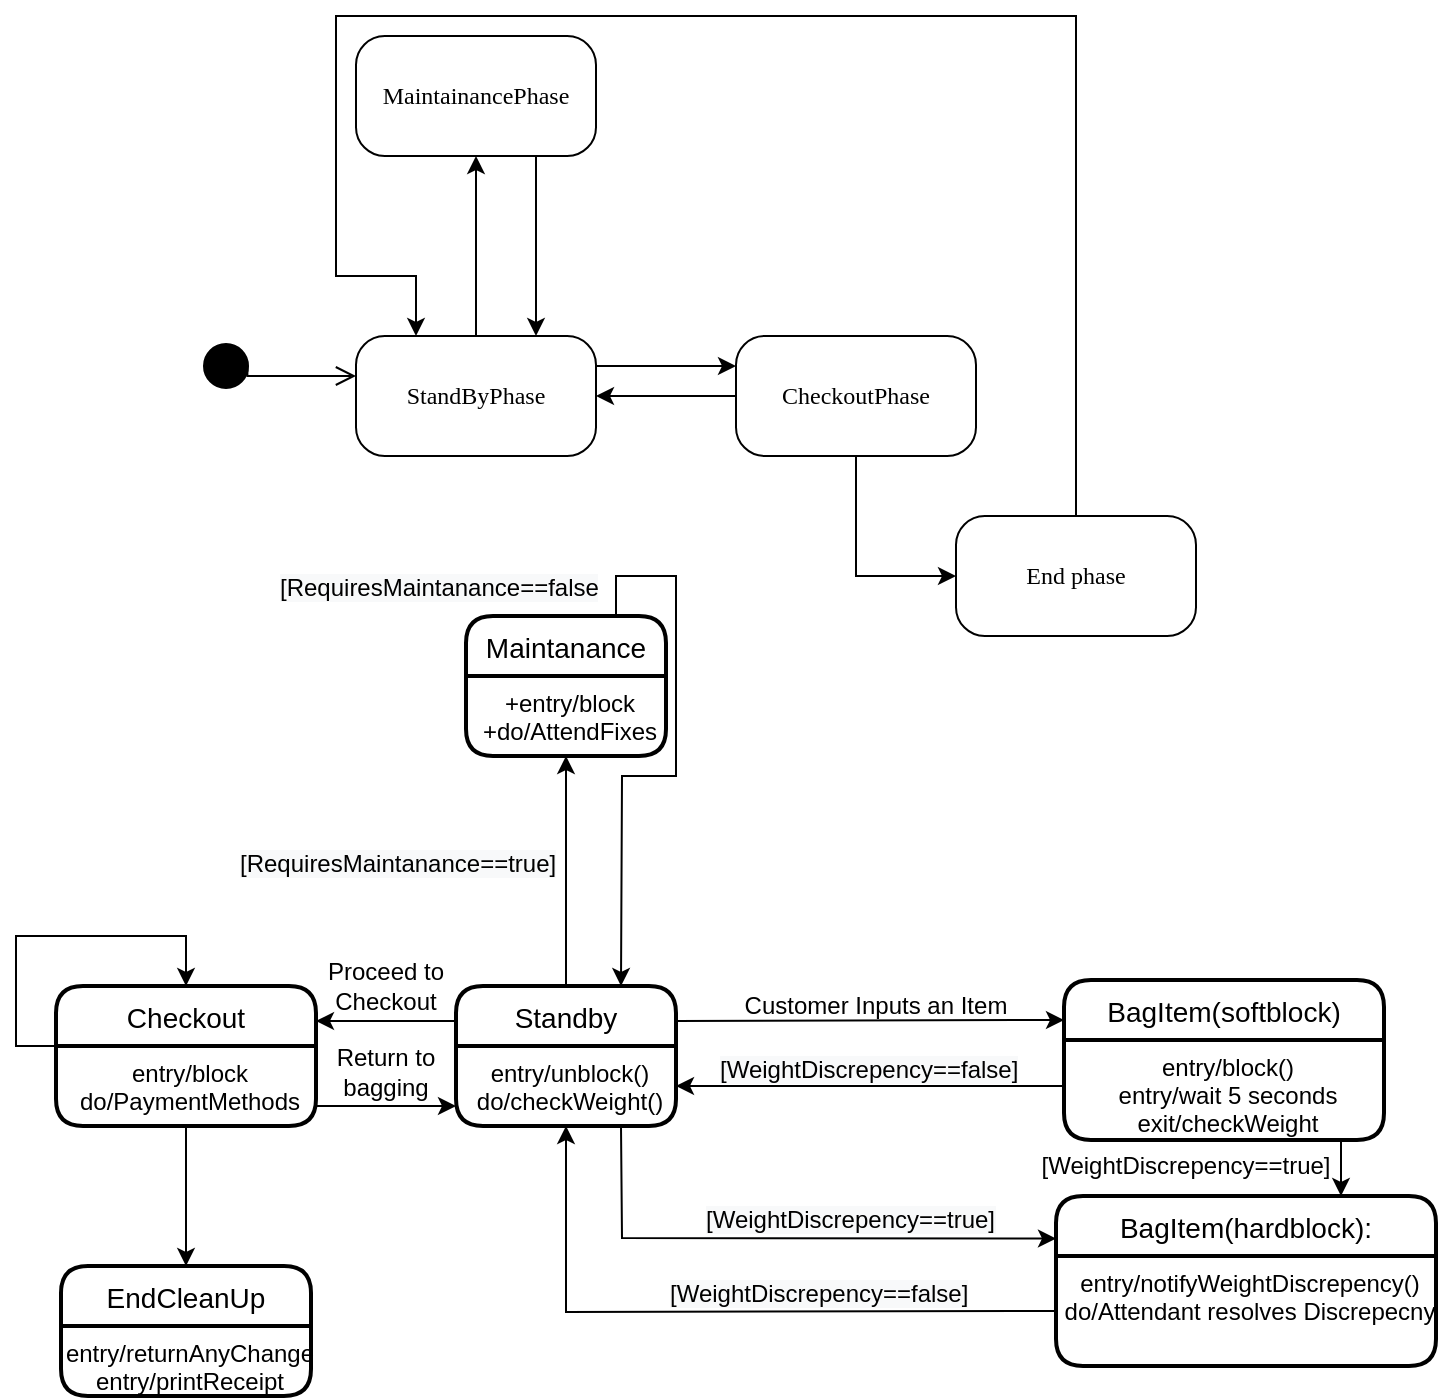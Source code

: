<mxfile version="17.4.2" type="github" pages="3">
  <diagram id="-ZXCLa0k-xv4Mn8sI_rg" name="Generalized State Diagram">
    <mxGraphModel dx="715" dy="769" grid="1" gridSize="10" guides="1" tooltips="1" connect="1" arrows="1" fold="1" page="1" pageScale="1" pageWidth="850" pageHeight="1100" math="0" shadow="0">
      <root>
        <mxCell id="0" />
        <mxCell id="1" parent="0" />
        <mxCell id="eaWsIIFRXc862yecBCqU-1" value="" style="ellipse;html=1;shape=startState;fillColor=#000000;strokeColor=#000000;rounded=1;shadow=0;comic=0;labelBackgroundColor=none;fontFamily=Verdana;fontSize=12;fontColor=#000000;align=center;direction=south;" parent="1" vertex="1">
          <mxGeometry x="250" y="310" width="30" height="30" as="geometry" />
        </mxCell>
        <mxCell id="eaWsIIFRXc862yecBCqU-2" value="StandByPhase" style="rounded=1;whiteSpace=wrap;html=1;arcSize=24;shadow=0;comic=0;labelBackgroundColor=none;fontFamily=Verdana;fontSize=12;align=center;" parent="1" vertex="1">
          <mxGeometry x="330" y="310" width="120" height="60" as="geometry" />
        </mxCell>
        <mxCell id="eaWsIIFRXc862yecBCqU-3" style="edgeStyle=orthogonalEdgeStyle;html=1;labelBackgroundColor=none;endArrow=open;endSize=8;strokeColor=#000000;fontFamily=Verdana;fontSize=12;align=left;rounded=0;exitX=0.427;exitY=0.144;exitDx=0;exitDy=0;exitPerimeter=0;" parent="1" source="eaWsIIFRXc862yecBCqU-1" edge="1">
          <mxGeometry relative="1" as="geometry">
            <mxPoint x="330" y="330" as="targetPoint" />
            <Array as="points">
              <mxPoint x="276" y="330" />
            </Array>
          </mxGeometry>
        </mxCell>
        <mxCell id="eaWsIIFRXc862yecBCqU-5" value="" style="endArrow=classic;html=1;rounded=0;strokeColor=#000000;exitX=1;exitY=0.25;exitDx=0;exitDy=0;entryX=0;entryY=0.25;entryDx=0;entryDy=0;" parent="1" source="eaWsIIFRXc862yecBCqU-2" target="eaWsIIFRXc862yecBCqU-6" edge="1">
          <mxGeometry width="50" height="50" relative="1" as="geometry">
            <mxPoint x="350" y="500" as="sourcePoint" />
            <mxPoint x="490" y="340" as="targetPoint" />
          </mxGeometry>
        </mxCell>
        <mxCell id="eaWsIIFRXc862yecBCqU-6" value="CheckoutPhase" style="rounded=1;whiteSpace=wrap;html=1;arcSize=24;shadow=0;comic=0;labelBackgroundColor=none;fontFamily=Verdana;fontSize=12;align=center;" parent="1" vertex="1">
          <mxGeometry x="520" y="310" width="120" height="60" as="geometry" />
        </mxCell>
        <mxCell id="eaWsIIFRXc862yecBCqU-7" value="" style="endArrow=classic;html=1;rounded=0;strokeColor=#000000;exitX=0;exitY=0.5;exitDx=0;exitDy=0;entryX=1;entryY=0.5;entryDx=0;entryDy=0;" parent="1" source="eaWsIIFRXc862yecBCqU-6" target="eaWsIIFRXc862yecBCqU-2" edge="1">
          <mxGeometry width="50" height="50" relative="1" as="geometry">
            <mxPoint x="510" y="500" as="sourcePoint" />
            <mxPoint x="560" y="450" as="targetPoint" />
          </mxGeometry>
        </mxCell>
        <mxCell id="eaWsIIFRXc862yecBCqU-8" value="MaintainancePhase" style="rounded=1;whiteSpace=wrap;html=1;arcSize=24;shadow=0;comic=0;labelBackgroundColor=none;fontFamily=Verdana;fontSize=12;align=center;" parent="1" vertex="1">
          <mxGeometry x="330" y="160" width="120" height="60" as="geometry" />
        </mxCell>
        <mxCell id="eaWsIIFRXc862yecBCqU-9" value="" style="endArrow=classic;html=1;rounded=0;strokeColor=#000000;exitX=0.5;exitY=0;exitDx=0;exitDy=0;entryX=0.5;entryY=1;entryDx=0;entryDy=0;" parent="1" source="eaWsIIFRXc862yecBCqU-2" target="eaWsIIFRXc862yecBCqU-8" edge="1">
          <mxGeometry width="50" height="50" relative="1" as="geometry">
            <mxPoint x="460" y="292" as="sourcePoint" />
            <mxPoint x="610" y="292" as="targetPoint" />
            <Array as="points" />
          </mxGeometry>
        </mxCell>
        <mxCell id="eaWsIIFRXc862yecBCqU-10" value="" style="endArrow=classic;html=1;rounded=0;strokeColor=#000000;exitX=0.75;exitY=1;exitDx=0;exitDy=0;entryX=0.75;entryY=0;entryDx=0;entryDy=0;" parent="1" source="eaWsIIFRXc862yecBCqU-8" target="eaWsIIFRXc862yecBCqU-2" edge="1">
          <mxGeometry width="50" height="50" relative="1" as="geometry">
            <mxPoint x="500" y="300" as="sourcePoint" />
            <mxPoint x="500" y="200" as="targetPoint" />
          </mxGeometry>
        </mxCell>
        <mxCell id="eaWsIIFRXc862yecBCqU-11" value="" style="endArrow=classic;html=1;rounded=0;strokeColor=#000000;exitX=0.5;exitY=1;exitDx=0;exitDy=0;entryX=0;entryY=0.5;entryDx=0;entryDy=0;" parent="1" source="eaWsIIFRXc862yecBCqU-6" target="eaWsIIFRXc862yecBCqU-12" edge="1">
          <mxGeometry width="50" height="50" relative="1" as="geometry">
            <mxPoint x="500" y="390" as="sourcePoint" />
            <mxPoint x="580" y="510" as="targetPoint" />
            <Array as="points">
              <mxPoint x="580" y="430" />
            </Array>
          </mxGeometry>
        </mxCell>
        <mxCell id="eaWsIIFRXc862yecBCqU-12" value="End phase" style="rounded=1;whiteSpace=wrap;html=1;arcSize=24;shadow=0;comic=0;labelBackgroundColor=none;fontFamily=Verdana;fontSize=12;align=center;" parent="1" vertex="1">
          <mxGeometry x="630" y="400" width="120" height="60" as="geometry" />
        </mxCell>
        <mxCell id="eaWsIIFRXc862yecBCqU-19" value="" style="endArrow=classic;html=1;rounded=0;strokeColor=#000000;exitX=0.5;exitY=0;exitDx=0;exitDy=0;entryX=0.25;entryY=0;entryDx=0;entryDy=0;" parent="1" source="eaWsIIFRXc862yecBCqU-12" target="eaWsIIFRXc862yecBCqU-2" edge="1">
          <mxGeometry width="50" height="50" relative="1" as="geometry">
            <mxPoint x="490" y="340" as="sourcePoint" />
            <mxPoint x="360" y="280" as="targetPoint" />
            <Array as="points">
              <mxPoint x="690" y="150" />
              <mxPoint x="320" y="150" />
              <mxPoint x="320" y="280" />
              <mxPoint x="360" y="280" />
            </Array>
          </mxGeometry>
        </mxCell>
        <mxCell id="i2ksJJbB7Hy_UAuFXtkF-1" value="BagItem(softblock)" style="swimlane;childLayout=stackLayout;horizontal=1;startSize=30;horizontalStack=0;rounded=1;fontSize=14;fontStyle=0;strokeWidth=2;resizeParent=0;resizeLast=1;shadow=0;dashed=0;align=center;" vertex="1" parent="1">
          <mxGeometry x="684" y="632" width="160" height="80" as="geometry" />
        </mxCell>
        <mxCell id="i2ksJJbB7Hy_UAuFXtkF-2" value="entry/block()&#xa;entry/wait 5 seconds&#xa;exit/checkWeight" style="align=center;strokeColor=none;fillColor=none;spacingLeft=4;fontSize=12;verticalAlign=top;resizable=0;rotatable=0;part=1;" vertex="1" parent="i2ksJJbB7Hy_UAuFXtkF-1">
          <mxGeometry y="30" width="160" height="50" as="geometry" />
        </mxCell>
        <mxCell id="i2ksJJbB7Hy_UAuFXtkF-6" value="BagItem(hardblock):" style="swimlane;childLayout=stackLayout;horizontal=1;startSize=30;horizontalStack=0;rounded=1;fontSize=14;fontStyle=0;strokeWidth=2;resizeParent=0;resizeLast=1;shadow=0;dashed=0;align=center;" vertex="1" parent="1">
          <mxGeometry x="680" y="740" width="190" height="85" as="geometry" />
        </mxCell>
        <mxCell id="i2ksJJbB7Hy_UAuFXtkF-7" value="entry/notifyWeightDiscrepency()&#xa;do/Attendant resolves Discrepecny&#xa; " style="align=center;strokeColor=none;fillColor=none;spacingLeft=4;fontSize=12;verticalAlign=top;resizable=0;rotatable=0;part=1;" vertex="1" parent="i2ksJJbB7Hy_UAuFXtkF-6">
          <mxGeometry y="30" width="190" height="55" as="geometry" />
        </mxCell>
        <mxCell id="i2ksJJbB7Hy_UAuFXtkF-10" value="[WeightDiscrepency==true]" style="text;html=1;strokeColor=none;fillColor=none;align=center;verticalAlign=middle;whiteSpace=wrap;rounded=0;" vertex="1" parent="1">
          <mxGeometry x="690" y="710" width="110" height="30" as="geometry" />
        </mxCell>
        <mxCell id="i2ksJJbB7Hy_UAuFXtkF-12" style="edgeStyle=orthogonalEdgeStyle;rounded=0;orthogonalLoop=1;jettySize=auto;html=1;entryX=0.75;entryY=0;entryDx=0;entryDy=0;exitX=0.75;exitY=1;exitDx=0;exitDy=0;" edge="1" parent="1" source="i2ksJJbB7Hy_UAuFXtkF-2" target="i2ksJJbB7Hy_UAuFXtkF-6">
          <mxGeometry relative="1" as="geometry" />
        </mxCell>
        <mxCell id="i2ksJJbB7Hy_UAuFXtkF-13" value="Standby" style="swimlane;childLayout=stackLayout;horizontal=1;startSize=30;horizontalStack=0;rounded=1;fontSize=14;fontStyle=0;strokeWidth=2;resizeParent=0;resizeLast=1;shadow=0;dashed=0;align=center;" vertex="1" parent="1">
          <mxGeometry x="380" y="635" width="110" height="70" as="geometry" />
        </mxCell>
        <mxCell id="i2ksJJbB7Hy_UAuFXtkF-14" value="entry/unblock()&#xa;do/checkWeight()&#xa;" style="align=center;strokeColor=none;fillColor=none;spacingLeft=4;fontSize=12;verticalAlign=top;resizable=0;rotatable=0;part=1;" vertex="1" parent="i2ksJJbB7Hy_UAuFXtkF-13">
          <mxGeometry y="30" width="110" height="40" as="geometry" />
        </mxCell>
        <mxCell id="i2ksJJbB7Hy_UAuFXtkF-15" value="" style="endArrow=classic;html=1;rounded=0;exitX=1;exitY=0.25;exitDx=0;exitDy=0;entryX=0;entryY=0.25;entryDx=0;entryDy=0;" edge="1" parent="1" source="i2ksJJbB7Hy_UAuFXtkF-13" target="i2ksJJbB7Hy_UAuFXtkF-1">
          <mxGeometry width="50" height="50" relative="1" as="geometry">
            <mxPoint x="520" y="615" as="sourcePoint" />
            <mxPoint x="570" y="565" as="targetPoint" />
          </mxGeometry>
        </mxCell>
        <mxCell id="i2ksJJbB7Hy_UAuFXtkF-16" value="Customer Inputs an Item" style="text;html=1;strokeColor=none;fillColor=none;align=center;verticalAlign=middle;whiteSpace=wrap;rounded=0;" vertex="1" parent="1">
          <mxGeometry x="510" y="630" width="160" height="30" as="geometry" />
        </mxCell>
        <mxCell id="i2ksJJbB7Hy_UAuFXtkF-17" value="" style="endArrow=classic;html=1;rounded=0;exitX=0;exitY=0.5;exitDx=0;exitDy=0;entryX=1;entryY=0.5;entryDx=0;entryDy=0;" edge="1" parent="1" source="i2ksJJbB7Hy_UAuFXtkF-2" target="i2ksJJbB7Hy_UAuFXtkF-14">
          <mxGeometry width="50" height="50" relative="1" as="geometry">
            <mxPoint x="660" y="755" as="sourcePoint" />
            <mxPoint x="540" y="757" as="targetPoint" />
            <Array as="points">
              <mxPoint x="684" y="685" />
            </Array>
          </mxGeometry>
        </mxCell>
        <mxCell id="i2ksJJbB7Hy_UAuFXtkF-18" value="&lt;span style=&quot;color: rgb(0 , 0 , 0) ; font-family: &amp;#34;helvetica&amp;#34; ; font-size: 12px ; font-style: normal ; font-weight: 400 ; letter-spacing: normal ; text-align: center ; text-indent: 0px ; text-transform: none ; word-spacing: 0px ; background-color: rgb(248 , 249 , 250) ; display: inline ; float: none&quot;&gt;[WeightDiscrepency==false]&lt;/span&gt;" style="text;whiteSpace=wrap;html=1;" vertex="1" parent="1">
          <mxGeometry x="510" y="663" width="170" height="30" as="geometry" />
        </mxCell>
        <mxCell id="i2ksJJbB7Hy_UAuFXtkF-20" value="" style="endArrow=classic;html=1;rounded=0;exitX=0.75;exitY=1;exitDx=0;exitDy=0;entryX=0;entryY=0.25;entryDx=0;entryDy=0;" edge="1" parent="1" source="i2ksJJbB7Hy_UAuFXtkF-14" target="i2ksJJbB7Hy_UAuFXtkF-6">
          <mxGeometry width="50" height="50" relative="1" as="geometry">
            <mxPoint x="520" y="615" as="sourcePoint" />
            <mxPoint x="570" y="565" as="targetPoint" />
            <Array as="points">
              <mxPoint x="463" y="761" />
            </Array>
          </mxGeometry>
        </mxCell>
        <mxCell id="i2ksJJbB7Hy_UAuFXtkF-21" value="&lt;span style=&quot;color: rgb(0 , 0 , 0) ; font-family: &amp;#34;helvetica&amp;#34; ; font-size: 12px ; font-style: normal ; font-weight: 400 ; letter-spacing: normal ; text-align: center ; text-indent: 0px ; text-transform: none ; word-spacing: 0px ; background-color: rgb(248 , 249 , 250) ; display: inline ; float: none&quot;&gt;[WeightDiscrepency==false]&lt;/span&gt;" style="text;whiteSpace=wrap;html=1;" vertex="1" parent="1">
          <mxGeometry x="485" y="775" width="170" height="30" as="geometry" />
        </mxCell>
        <mxCell id="i2ksJJbB7Hy_UAuFXtkF-23" value="" style="endArrow=classic;html=1;rounded=0;exitX=0;exitY=0.5;exitDx=0;exitDy=0;entryX=0.5;entryY=1;entryDx=0;entryDy=0;" edge="1" parent="1" source="i2ksJJbB7Hy_UAuFXtkF-7" target="i2ksJJbB7Hy_UAuFXtkF-14">
          <mxGeometry width="50" height="50" relative="1" as="geometry">
            <mxPoint x="530" y="685" as="sourcePoint" />
            <mxPoint x="580" y="635" as="targetPoint" />
            <Array as="points">
              <mxPoint x="435" y="798" />
            </Array>
          </mxGeometry>
        </mxCell>
        <mxCell id="i2ksJJbB7Hy_UAuFXtkF-24" value="&lt;span style=&quot;color: rgb(0, 0, 0); font-family: helvetica; font-size: 12px; font-style: normal; font-weight: 400; letter-spacing: normal; text-align: center; text-indent: 0px; text-transform: none; word-spacing: 0px; background-color: rgb(248, 249, 250); display: inline; float: none;&quot;&gt;[WeightDiscrepency==true]&lt;/span&gt;" style="text;whiteSpace=wrap;html=1;" vertex="1" parent="1">
          <mxGeometry x="503" y="738" width="170" height="30" as="geometry" />
        </mxCell>
        <mxCell id="i2ksJJbB7Hy_UAuFXtkF-28" value="Checkout" style="swimlane;childLayout=stackLayout;horizontal=1;startSize=30;horizontalStack=0;rounded=1;fontSize=14;fontStyle=0;strokeWidth=2;resizeParent=0;resizeLast=1;shadow=0;dashed=0;align=center;" vertex="1" parent="1">
          <mxGeometry x="180" y="635" width="130" height="70" as="geometry" />
        </mxCell>
        <mxCell id="i2ksJJbB7Hy_UAuFXtkF-29" value="entry/block&#xa;do/PaymentMethods" style="align=center;strokeColor=none;fillColor=none;spacingLeft=4;fontSize=12;verticalAlign=top;resizable=0;rotatable=0;part=1;" vertex="1" parent="i2ksJJbB7Hy_UAuFXtkF-28">
          <mxGeometry y="30" width="130" height="40" as="geometry" />
        </mxCell>
        <mxCell id="i2ksJJbB7Hy_UAuFXtkF-40" value="" style="endArrow=classic;html=1;rounded=0;exitX=0;exitY=0;exitDx=0;exitDy=0;entryX=0.5;entryY=0;entryDx=0;entryDy=0;" edge="1" parent="i2ksJJbB7Hy_UAuFXtkF-28" source="i2ksJJbB7Hy_UAuFXtkF-29" target="i2ksJJbB7Hy_UAuFXtkF-28">
          <mxGeometry width="50" height="50" relative="1" as="geometry">
            <mxPoint x="220" y="5" as="sourcePoint" />
            <mxPoint x="20" y="-45" as="targetPoint" />
            <Array as="points">
              <mxPoint x="-20" y="30" />
              <mxPoint x="-20" y="-25" />
              <mxPoint x="65" y="-25" />
            </Array>
          </mxGeometry>
        </mxCell>
        <mxCell id="i2ksJJbB7Hy_UAuFXtkF-32" value="" style="endArrow=classic;html=1;rounded=0;entryX=0;entryY=0.75;entryDx=0;entryDy=0;exitX=1;exitY=0.75;exitDx=0;exitDy=0;" edge="1" parent="1" source="i2ksJJbB7Hy_UAuFXtkF-29" target="i2ksJJbB7Hy_UAuFXtkF-14">
          <mxGeometry width="50" height="50" relative="1" as="geometry">
            <mxPoint x="310" y="695" as="sourcePoint" />
            <mxPoint x="380" y="693" as="targetPoint" />
          </mxGeometry>
        </mxCell>
        <mxCell id="i2ksJJbB7Hy_UAuFXtkF-33" value="" style="endArrow=classic;html=1;rounded=0;exitX=0;exitY=0.25;exitDx=0;exitDy=0;entryX=1;entryY=0.25;entryDx=0;entryDy=0;" edge="1" parent="1" source="i2ksJJbB7Hy_UAuFXtkF-13" target="i2ksJJbB7Hy_UAuFXtkF-28">
          <mxGeometry width="50" height="50" relative="1" as="geometry">
            <mxPoint x="300" y="730" as="sourcePoint" />
            <mxPoint x="350" y="680" as="targetPoint" />
          </mxGeometry>
        </mxCell>
        <mxCell id="i2ksJJbB7Hy_UAuFXtkF-34" value="Proceed to Checkout" style="text;html=1;strokeColor=none;fillColor=none;align=center;verticalAlign=middle;whiteSpace=wrap;rounded=0;" vertex="1" parent="1">
          <mxGeometry x="300" y="620" width="90" height="30" as="geometry" />
        </mxCell>
        <mxCell id="i2ksJJbB7Hy_UAuFXtkF-35" value="Return to bagging" style="text;html=1;strokeColor=none;fillColor=none;align=center;verticalAlign=middle;whiteSpace=wrap;rounded=0;" vertex="1" parent="1">
          <mxGeometry x="300" y="663" width="90" height="30" as="geometry" />
        </mxCell>
        <mxCell id="i2ksJJbB7Hy_UAuFXtkF-36" value="" style="endArrow=classic;html=1;rounded=0;exitX=0.5;exitY=1;exitDx=0;exitDy=0;entryX=0.5;entryY=0;entryDx=0;entryDy=0;" edge="1" parent="1" source="i2ksJJbB7Hy_UAuFXtkF-29" target="i2ksJJbB7Hy_UAuFXtkF-37">
          <mxGeometry width="50" height="50" relative="1" as="geometry">
            <mxPoint x="250" y="780" as="sourcePoint" />
            <mxPoint x="245" y="770" as="targetPoint" />
          </mxGeometry>
        </mxCell>
        <mxCell id="i2ksJJbB7Hy_UAuFXtkF-37" value="EndCleanUp" style="swimlane;childLayout=stackLayout;horizontal=1;startSize=30;horizontalStack=0;rounded=1;fontSize=14;fontStyle=0;strokeWidth=2;resizeParent=0;resizeLast=1;shadow=0;dashed=0;align=center;" vertex="1" parent="1">
          <mxGeometry x="182.5" y="775" width="125" height="65" as="geometry" />
        </mxCell>
        <mxCell id="i2ksJJbB7Hy_UAuFXtkF-38" value="entry/returnAnyChange&#xa;entry/printReceipt&#xa;" style="align=center;strokeColor=none;fillColor=none;spacingLeft=4;fontSize=12;verticalAlign=top;resizable=0;rotatable=0;part=1;" vertex="1" parent="i2ksJJbB7Hy_UAuFXtkF-37">
          <mxGeometry y="30" width="125" height="35" as="geometry" />
        </mxCell>
        <mxCell id="i2ksJJbB7Hy_UAuFXtkF-41" value="Maintanance" style="swimlane;childLayout=stackLayout;horizontal=1;startSize=30;horizontalStack=0;rounded=1;fontSize=14;fontStyle=0;strokeWidth=2;resizeParent=0;resizeLast=1;shadow=0;dashed=0;align=center;" vertex="1" parent="1">
          <mxGeometry x="385" y="450" width="100" height="70" as="geometry" />
        </mxCell>
        <mxCell id="i2ksJJbB7Hy_UAuFXtkF-42" value="+entry/block&#xa;+do/AttendFixes" style="align=center;strokeColor=none;fillColor=none;spacingLeft=4;fontSize=12;verticalAlign=top;resizable=0;rotatable=0;part=1;" vertex="1" parent="i2ksJJbB7Hy_UAuFXtkF-41">
          <mxGeometry y="30" width="100" height="40" as="geometry" />
        </mxCell>
        <mxCell id="i2ksJJbB7Hy_UAuFXtkF-45" value="" style="endArrow=classic;html=1;rounded=0;exitX=0.5;exitY=0;exitDx=0;exitDy=0;entryX=0.5;entryY=1;entryDx=0;entryDy=0;" edge="1" parent="1" source="i2ksJJbB7Hy_UAuFXtkF-13" target="i2ksJJbB7Hy_UAuFXtkF-42">
          <mxGeometry width="50" height="50" relative="1" as="geometry">
            <mxPoint x="430" y="490" as="sourcePoint" />
            <mxPoint x="480" y="440" as="targetPoint" />
          </mxGeometry>
        </mxCell>
        <mxCell id="i2ksJJbB7Hy_UAuFXtkF-46" value="&lt;span style=&quot;color: rgb(0 , 0 , 0) ; font-family: &amp;#34;helvetica&amp;#34; ; font-size: 12px ; font-style: normal ; font-weight: 400 ; letter-spacing: normal ; text-align: center ; text-indent: 0px ; text-transform: none ; word-spacing: 0px ; background-color: rgb(248 , 249 , 250) ; display: inline ; float: none&quot;&gt;[RequiresMaintanance==true]&lt;/span&gt;" style="text;whiteSpace=wrap;html=1;" vertex="1" parent="1">
          <mxGeometry x="270" y="560" width="170" height="30" as="geometry" />
        </mxCell>
        <mxCell id="i2ksJJbB7Hy_UAuFXtkF-47" value="&lt;span style=&quot;color: rgb(0 , 0 , 0) ; font-family: &amp;#34;helvetica&amp;#34; ; font-size: 12px ; font-style: normal ; font-weight: 400 ; letter-spacing: normal ; text-align: center ; text-indent: 0px ; text-transform: none ; word-spacing: 0px ; background-color: rgb(248 , 249 , 250) ; display: inline ; float: none&quot;&gt;[RequiresMaintanance==false&lt;/span&gt;" style="text;whiteSpace=wrap;html=1;" vertex="1" parent="1">
          <mxGeometry x="290" y="422" width="170" height="30" as="geometry" />
        </mxCell>
        <mxCell id="i2ksJJbB7Hy_UAuFXtkF-48" value="" style="endArrow=classic;html=1;rounded=0;exitX=0.75;exitY=0;exitDx=0;exitDy=0;entryX=0.75;entryY=0;entryDx=0;entryDy=0;" edge="1" parent="1" source="i2ksJJbB7Hy_UAuFXtkF-41" target="i2ksJJbB7Hy_UAuFXtkF-13">
          <mxGeometry width="50" height="50" relative="1" as="geometry">
            <mxPoint x="430" y="580" as="sourcePoint" />
            <mxPoint x="460" y="420" as="targetPoint" />
            <Array as="points">
              <mxPoint x="460" y="430" />
              <mxPoint x="490" y="430" />
              <mxPoint x="490" y="450" />
              <mxPoint x="490" y="490" />
              <mxPoint x="490" y="530" />
              <mxPoint x="463" y="530" />
            </Array>
          </mxGeometry>
        </mxCell>
      </root>
    </mxGraphModel>
  </diagram>
  <diagram id="G1JGiKkkxIMLo0qI9T0r" name="Scanning/Bagging">
    <mxGraphModel grid="1" page="1" gridSize="10" guides="1" tooltips="1" connect="1" arrows="1" fold="1" pageScale="1" pageWidth="850" pageHeight="1100" math="0" shadow="0">
      <root>
        <mxCell id="0XoCRNA-fFdHAsAMeYVR-0" />
        <mxCell id="0XoCRNA-fFdHAsAMeYVR-1" parent="0XoCRNA-fFdHAsAMeYVR-0" />
        <mxCell id="xRnRDYIn3ArZQHywkmsm-11" style="edgeStyle=orthogonalEdgeStyle;rounded=0;orthogonalLoop=1;jettySize=auto;html=1;exitX=0.5;exitY=0;exitDx=0;exitDy=0;entryX=1;entryY=0.5;entryDx=0;entryDy=0;fontColor=#06040A;" edge="1" parent="0XoCRNA-fFdHAsAMeYVR-1" source="c2NtV0sda1ZvMEl48lzR-0" target="UhUHxP_FGDqcnMJL-cjD-6">
          <mxGeometry relative="1" as="geometry" />
        </mxCell>
        <mxCell id="c2NtV0sda1ZvMEl48lzR-0" value="Attendant Update Cart&lt;span style=&quot;color: rgba(0 , 0 , 0 , 0) ; font-family: monospace ; font-size: 0px&quot;&gt;%3CmxGraphModel%3E%3Croot%3E%3CmxCell%20id%3D%220%22%2F%3E%3CmxCell%20id%3D%221%22%20parent%3D%220%22%2F%3E%3CmxCell%20id%3D%222%22%20value%3D%22SelfCheckoutStation%20Unblocked%22%20style%3D%22rounded%3D1%3BwhiteSpace%3Dwrap%3Bhtml%3D1%3BarcSize%3D24%3Bshadow%3D0%3Bcomic%3D0%3BlabelBackgroundColor%3Dnone%3BfontFamily%3DVerdana%3BfontSize%3D12%3Balign%3Dcenter%3B%22%20vertex%3D%221%22%20parent%3D%221%22%3E%3CmxGeometry%20x%3D%22850%22%20y%3D%22270%22%20width%3D%22140%22%20height%3D%2260%22%20as%3D%22geometry%22%2F%3E%3C%2FmxCell%3E%3C%2Froot%3E%3C%2FmxGraphModel%3E&lt;/span&gt;" style="rounded=1;whiteSpace=wrap;html=1;arcSize=24;shadow=0;comic=0;labelBackgroundColor=none;fontFamily=Verdana;fontSize=12;align=center;" parent="0XoCRNA-fFdHAsAMeYVR-1" vertex="1">
          <mxGeometry x="1060" y="480" width="120" height="60" as="geometry" />
        </mxCell>
        <mxCell id="c2NtV0sda1ZvMEl48lzR-1" value="&lt;div&gt;&lt;span&gt;&lt;font style=&quot;font-size: 12px&quot;&gt;ProductNotFound&lt;/font&gt;&lt;/span&gt;&lt;/div&gt;&lt;div&gt;&lt;span&gt;&lt;font style=&quot;font-size: 12px&quot;&gt;&lt;br&gt;&lt;/font&gt;&lt;/span&gt;&lt;/div&gt;&lt;div&gt;&lt;span&gt;&lt;font style=&quot;font-size: 12px&quot;&gt;do/warn&lt;/font&gt;&lt;/span&gt;&lt;/div&gt;" style="rounded=1;whiteSpace=wrap;html=1;arcSize=24;shadow=0;comic=0;labelBackgroundColor=none;fontFamily=Verdana;fontSize=12;align=center;" parent="0XoCRNA-fFdHAsAMeYVR-1" vertex="1">
          <mxGeometry x="150" y="600" width="120" height="70" as="geometry" />
        </mxCell>
        <mxCell id="c2NtV0sda1ZvMEl48lzR-2" value="SelfCheckoutStation Blocked" style="rounded=1;whiteSpace=wrap;html=1;arcSize=24;shadow=0;comic=0;labelBackgroundColor=none;fontFamily=Verdana;fontSize=12;align=center;" parent="0XoCRNA-fFdHAsAMeYVR-1" vertex="1">
          <mxGeometry x="560" y="460" width="140" height="60" as="geometry" />
        </mxCell>
        <mxCell id="Cww2yrWLBD_yT8LeN-82-0" value="Pieces of Information we wanna keep track of-&amp;nbsp;&lt;br&gt;1. Total Costs&lt;br&gt;2. Input for Product info&lt;br&gt;2. a. PLU codes&lt;br&gt;2.b. Barcodes&lt;br&gt;2.c. Manually Searching Against the database (Can return)&amp;nbsp;&lt;br&gt;3. Verification of that input against the database&amp;nbsp;&lt;br&gt;3.a. Products are barcode&lt;br&gt;3.b. Products are PLU&amp;nbsp;&lt;br&gt;4. List of Verified Products (Things that are added to our cart)&amp;nbsp;&lt;br&gt;5. Scanners/Processes Blocked(Attendant)&amp;nbsp;&lt;br&gt;6. Verification involved with Scanners/Processes&amp;nbsp;&lt;br&gt;7. Scanners/Processes Blocked&amp;nbsp;&lt;br&gt;8. Scan Item without BAGGING??? (Attendant)&lt;br&gt;9. Scan and Bag Item.&lt;br&gt;" style="text;html=1;strokeColor=none;fillColor=none;align=center;verticalAlign=middle;whiteSpace=wrap;rounded=0;" parent="0XoCRNA-fFdHAsAMeYVR-1" vertex="1">
          <mxGeometry x="50" y="40" width="550" height="190" as="geometry" />
        </mxCell>
        <mxCell id="6MBmhTJW1s7knyYFLO1K-0" value="Inputting Product Info" style="rounded=1;whiteSpace=wrap;html=1;arcSize=24;shadow=0;comic=0;labelBackgroundColor=none;fontFamily=Verdana;fontSize=12;align=center;" parent="0XoCRNA-fFdHAsAMeYVR-1" vertex="1">
          <mxGeometry x="140" y="420" width="120" height="60" as="geometry" />
        </mxCell>
        <mxCell id="jVk_5hOcIGzKOVY6H5p--3" style="edgeStyle=orthogonalEdgeStyle;rounded=0;orthogonalLoop=1;jettySize=auto;html=1;endArrow=openThin;endFill=0;" parent="0XoCRNA-fFdHAsAMeYVR-1" target="6MBmhTJW1s7knyYFLO1K-0" edge="1">
          <mxGeometry relative="1" as="geometry">
            <mxPoint x="80" y="370" as="sourcePoint" />
            <Array as="points">
              <mxPoint x="80" y="350" />
              <mxPoint x="80" y="385" />
              <mxPoint x="200" y="385" />
            </Array>
          </mxGeometry>
        </mxCell>
        <mxCell id="jVk_5hOcIGzKOVY6H5p--1" value="" style="shape=ellipse;html=1;fillColor=#000000;fontSize=18;fontColor=#ffffff;" parent="0XoCRNA-fFdHAsAMeYVR-1" vertex="1">
          <mxGeometry x="60" y="310" width="40" height="40" as="geometry" />
        </mxCell>
        <mxCell id="UhUHxP_FGDqcnMJL-cjD-1" value="" style="endArrow=none;html=1;rounded=0;fontSize=12;exitX=0;exitY=0.429;exitDx=0;exitDy=0;entryX=1;entryY=0.414;entryDx=0;entryDy=0;exitPerimeter=0;entryPerimeter=0;" parent="0XoCRNA-fFdHAsAMeYVR-1" source="c2NtV0sda1ZvMEl48lzR-1" target="c2NtV0sda1ZvMEl48lzR-1" edge="1">
          <mxGeometry width="50" height="50" relative="1" as="geometry">
            <mxPoint x="340" y="620" as="sourcePoint" />
            <mxPoint x="270" y="646" as="targetPoint" />
          </mxGeometry>
        </mxCell>
        <mxCell id="UhUHxP_FGDqcnMJL-cjD-4" value="" style="endArrow=classic;html=1;rounded=0;fontSize=13;exitX=0.5;exitY=1;exitDx=0;exitDy=0;entryX=0.425;entryY=0.007;entryDx=0;entryDy=0;entryPerimeter=0;" parent="0XoCRNA-fFdHAsAMeYVR-1" source="6MBmhTJW1s7knyYFLO1K-0" target="c2NtV0sda1ZvMEl48lzR-1" edge="1">
          <mxGeometry width="50" height="50" relative="1" as="geometry">
            <mxPoint x="200" y="580" as="sourcePoint" />
            <mxPoint x="250" y="530" as="targetPoint" />
          </mxGeometry>
        </mxCell>
        <mxCell id="xRnRDYIn3ArZQHywkmsm-10" style="edgeStyle=orthogonalEdgeStyle;rounded=0;orthogonalLoop=1;jettySize=auto;html=1;exitX=1;exitY=0.5;exitDx=0;exitDy=0;entryX=0;entryY=0.5;entryDx=0;entryDy=0;fontColor=#06040A;" edge="1" parent="0XoCRNA-fFdHAsAMeYVR-1" source="UhUHxP_FGDqcnMJL-cjD-5" target="c2NtV0sda1ZvMEl48lzR-0">
          <mxGeometry relative="1" as="geometry" />
        </mxCell>
        <mxCell id="UhUHxP_FGDqcnMJL-cjD-5" value="Attendant Verification Required" style="rounded=1;whiteSpace=wrap;html=1;arcSize=24;shadow=0;comic=0;labelBackgroundColor=none;fontFamily=Verdana;fontSize=12;align=center;" parent="0XoCRNA-fFdHAsAMeYVR-1" vertex="1">
          <mxGeometry x="780" y="630" width="140" height="60" as="geometry" />
        </mxCell>
        <mxCell id="UhUHxP_FGDqcnMJL-cjD-6" value="SelfCheckoutStation Unblocked" style="rounded=1;whiteSpace=wrap;html=1;arcSize=24;shadow=0;comic=0;labelBackgroundColor=none;fontFamily=Verdana;fontSize=12;align=center;" parent="0XoCRNA-fFdHAsAMeYVR-1" vertex="1">
          <mxGeometry x="830" y="330" width="140" height="60" as="geometry" />
        </mxCell>
        <mxCell id="UhUHxP_FGDqcnMJL-cjD-7" value="" style="endArrow=classic;html=1;rounded=0;fontSize=13;exitX=1;exitY=0.5;exitDx=0;exitDy=0;entryX=0;entryY=0.5;entryDx=0;entryDy=0;" parent="0XoCRNA-fFdHAsAMeYVR-1" source="6MBmhTJW1s7knyYFLO1K-0" target="c2NtV0sda1ZvMEl48lzR-2" edge="1">
          <mxGeometry width="50" height="50" relative="1" as="geometry">
            <mxPoint x="400.0" y="480" as="sourcePoint" />
            <mxPoint x="401" y="600.49" as="targetPoint" />
          </mxGeometry>
        </mxCell>
        <mxCell id="UhUHxP_FGDqcnMJL-cjD-8" value="" style="endArrow=classic;html=1;rounded=0;fontSize=13;exitX=0.5;exitY=1;exitDx=0;exitDy=0;entryX=0.5;entryY=0;entryDx=0;entryDy=0;" parent="0XoCRNA-fFdHAsAMeYVR-1" source="c2NtV0sda1ZvMEl48lzR-2" target="UhUHxP_FGDqcnMJL-cjD-5" edge="1">
          <mxGeometry width="50" height="50" relative="1" as="geometry">
            <mxPoint x="270" y="460" as="sourcePoint" />
            <mxPoint x="520" y="460" as="targetPoint" />
          </mxGeometry>
        </mxCell>
        <mxCell id="UhUHxP_FGDqcnMJL-cjD-10" value="" style="endArrow=classic;html=1;rounded=0;fontSize=13;" parent="0XoCRNA-fFdHAsAMeYVR-1" edge="1">
          <mxGeometry width="50" height="50" relative="1" as="geometry">
            <mxPoint x="820" y="360" as="sourcePoint" />
            <mxPoint x="240" y="420" as="targetPoint" />
            <Array as="points">
              <mxPoint x="770" y="360" />
              <mxPoint x="240" y="360" />
            </Array>
          </mxGeometry>
        </mxCell>
        <mxCell id="UhUHxP_FGDqcnMJL-cjD-11" value="weightChanged() [blocked] / weightDiscBlock()" style="text;html=1;align=center;verticalAlign=middle;resizable=0;points=[];autosize=1;strokeColor=none;fillColor=none;fontSize=13;" parent="0XoCRNA-fFdHAsAMeYVR-1" vertex="1">
          <mxGeometry x="270" y="430" width="280" height="20" as="geometry" />
        </mxCell>
        <mxCell id="xRnRDYIn3ArZQHywkmsm-2" value="From attendant:&lt;br&gt;1. Weight Corrections- &amp;gt; unblocked&lt;br&gt;2. Validated the bag-&amp;gt; unblocked&lt;br&gt;3. Removed a product-&amp;gt; Update Cart&lt;br&gt;4.&amp;nbsp;" style="text;html=1;strokeColor=none;fillColor=none;align=center;verticalAlign=middle;whiteSpace=wrap;rounded=0;" vertex="1" parent="0XoCRNA-fFdHAsAMeYVR-1">
          <mxGeometry x="530" y="250" width="260" height="30" as="geometry" />
        </mxCell>
        <mxCell id="xRnRDYIn3ArZQHywkmsm-3" value="Customer Update Cart&lt;span style=&quot;color: rgba(0 , 0 , 0 , 0) ; font-family: monospace ; font-size: 0px&quot;&gt;%3CmxGraphModel%3E%3Croot%3E%3CmxCell%20id%3D%220%22%2F%3E%3CmxCell%20id%3D%221%22%20parent%3D%220%22%2F%3E%3CmxCell%20id%3D%222%22%20value%3D%22SelfCheckoutStation%20Unblocked%22%20style%3D%22rounded%3D1%3BwhiteSpace%3Dwrap%3Bhtml%3D1%3BarcSize%3D24%3Bshadow%3D0%3Bcomic%3D0%3BlabelBackgroundColor%3Dnone%3BfontFamily%3DVerdana%3BfontSize%3D12%3Balign%3Dcenter%3B%22%20vertex%3D%221%22%20parent%3D%221%22%3E%3CmxGeometry%20x%3D%22850%22%20y%3D%22270%22%20width%3D%22140%22%20height%3D%2260%22%20as%3D%22geometry%22%2F%3E%3C%2FmxCell%3E%3C%2Froot%3E%3C%2FmxGraphModel%3E&lt;/span&gt;" style="rounded=1;whiteSpace=wrap;html=1;arcSize=24;shadow=0;comic=0;labelBackgroundColor=none;fontFamily=Verdana;fontSize=12;align=center;" vertex="1" parent="0XoCRNA-fFdHAsAMeYVR-1">
          <mxGeometry x="470" y="670" width="120" height="60" as="geometry" />
        </mxCell>
        <mxCell id="xRnRDYIn3ArZQHywkmsm-4" value="&lt;div&gt;&lt;span style=&quot;font-size: 13px&quot;&gt;useOwnBags() [blocked] / ownBagBlock()&lt;/span&gt;&lt;/div&gt;" style="text;html=1;strokeColor=none;fillColor=none;align=center;verticalAlign=middle;whiteSpace=wrap;rounded=0;" vertex="1" parent="0XoCRNA-fFdHAsAMeYVR-1">
          <mxGeometry x="270" y="480" width="270" height="30" as="geometry" />
        </mxCell>
        <mxCell id="xRnRDYIn3ArZQHywkmsm-5" value="removeFromCart() [! currentItemRemoved]/&lt;br&gt;weightDiscBlock()&lt;br&gt;&amp;nbsp;" style="text;html=1;strokeColor=none;fillColor=none;align=center;verticalAlign=middle;whiteSpace=wrap;rounded=0;" vertex="1" parent="0XoCRNA-fFdHAsAMeYVR-1">
          <mxGeometry x="280" y="520" width="250" height="40" as="geometry" />
        </mxCell>
        <mxCell id="xRnRDYIn3ArZQHywkmsm-7" value="&lt;span style=&quot;font-family: , , &amp;#34;sf mono&amp;#34; , &amp;#34;menlo&amp;#34; , &amp;#34;consolas&amp;#34; , &amp;#34;liberation mono&amp;#34; , monospace ; background-color: rgb(255 , 255 , 255)&quot;&gt;notifyWeightDiscBlock()&lt;/span&gt;" style="text;html=1;align=center;verticalAlign=middle;resizable=0;points=[];autosize=1;strokeColor=none;fillColor=none;" vertex="1" parent="0XoCRNA-fFdHAsAMeYVR-1">
          <mxGeometry x="620" y="580" width="140" height="20" as="geometry" />
        </mxCell>
        <mxCell id="xRnRDYIn3ArZQHywkmsm-8" value="&lt;span style=&quot;font-family: , , &amp;#34;sf mono&amp;#34; , &amp;#34;menlo&amp;#34; , &amp;#34;consolas&amp;#34; , &amp;#34;liberation mono&amp;#34; , monospace ; background-color: rgb(255 , 255 , 255)&quot;&gt;&lt;font color=&quot;#06040a&quot;&gt;notifyOwnBagBlock()&lt;/font&gt;&lt;/span&gt;" style="text;html=1;align=center;verticalAlign=middle;resizable=0;points=[];autosize=1;strokeColor=none;fillColor=none;" vertex="1" parent="0XoCRNA-fFdHAsAMeYVR-1">
          <mxGeometry x="640" y="600" width="130" height="20" as="geometry" />
        </mxCell>
      </root>
    </mxGraphModel>
  </diagram>
  <diagram name="Copy of Scanning/Bagging" id="Bi2dVXNV6WFTIEATySSP">
    <mxGraphModel dx="946" dy="646" grid="1" gridSize="10" guides="1" tooltips="1" connect="1" arrows="1" fold="1" page="1" pageScale="1" pageWidth="850" pageHeight="1100" math="0" shadow="0">
      <root>
        <mxCell id="fTOtLGZc1tBef4jWmARQ-0" />
        <mxCell id="fTOtLGZc1tBef4jWmARQ-1" parent="fTOtLGZc1tBef4jWmARQ-0" />
        <mxCell id="fTOtLGZc1tBef4jWmARQ-2" style="edgeStyle=orthogonalEdgeStyle;rounded=0;orthogonalLoop=1;jettySize=auto;html=1;exitX=0.5;exitY=0;exitDx=0;exitDy=0;entryX=1;entryY=0.5;entryDx=0;entryDy=0;fontColor=#06040A;" edge="1" parent="fTOtLGZc1tBef4jWmARQ-1" source="fTOtLGZc1tBef4jWmARQ-3" target="fTOtLGZc1tBef4jWmARQ-14">
          <mxGeometry relative="1" as="geometry" />
        </mxCell>
        <mxCell id="fTOtLGZc1tBef4jWmARQ-3" value="Attendant Update Cart&lt;span style=&quot;color: rgba(0 , 0 , 0 , 0) ; font-family: monospace ; font-size: 0px&quot;&gt;%3CmxGraphModel%3E%3Croot%3E%3CmxCell%20id%3D%220%22%2F%3E%3CmxCell%20id%3D%221%22%20parent%3D%220%22%2F%3E%3CmxCell%20id%3D%222%22%20value%3D%22SelfCheckoutStation%20Unblocked%22%20style%3D%22rounded%3D1%3BwhiteSpace%3Dwrap%3Bhtml%3D1%3BarcSize%3D24%3Bshadow%3D0%3Bcomic%3D0%3BlabelBackgroundColor%3Dnone%3BfontFamily%3DVerdana%3BfontSize%3D12%3Balign%3Dcenter%3B%22%20vertex%3D%221%22%20parent%3D%221%22%3E%3CmxGeometry%20x%3D%22850%22%20y%3D%22270%22%20width%3D%22140%22%20height%3D%2260%22%20as%3D%22geometry%22%2F%3E%3C%2FmxCell%3E%3C%2Froot%3E%3C%2FmxGraphModel%3E&lt;/span&gt;" style="rounded=1;whiteSpace=wrap;html=1;arcSize=24;shadow=0;comic=0;labelBackgroundColor=none;fontFamily=Verdana;fontSize=12;align=center;" vertex="1" parent="fTOtLGZc1tBef4jWmARQ-1">
          <mxGeometry x="1060" y="480" width="120" height="60" as="geometry" />
        </mxCell>
        <mxCell id="fTOtLGZc1tBef4jWmARQ-4" value="&lt;div&gt;&lt;span&gt;&lt;font style=&quot;font-size: 12px&quot;&gt;ProductNotFound&lt;/font&gt;&lt;/span&gt;&lt;/div&gt;&lt;div&gt;&lt;span&gt;&lt;font style=&quot;font-size: 12px&quot;&gt;&lt;br&gt;&lt;/font&gt;&lt;/span&gt;&lt;/div&gt;&lt;div&gt;&lt;span&gt;&lt;font style=&quot;font-size: 12px&quot;&gt;do/warn&lt;/font&gt;&lt;/span&gt;&lt;/div&gt;" style="rounded=1;whiteSpace=wrap;html=1;arcSize=24;shadow=0;comic=0;labelBackgroundColor=none;fontFamily=Verdana;fontSize=12;align=center;" vertex="1" parent="fTOtLGZc1tBef4jWmARQ-1">
          <mxGeometry x="150" y="600" width="120" height="70" as="geometry" />
        </mxCell>
        <mxCell id="fTOtLGZc1tBef4jWmARQ-5" value="SelfCheckoutStation Blocked" style="rounded=1;whiteSpace=wrap;html=1;arcSize=24;shadow=0;comic=0;labelBackgroundColor=none;fontFamily=Verdana;fontSize=12;align=center;" vertex="1" parent="fTOtLGZc1tBef4jWmARQ-1">
          <mxGeometry x="560" y="460" width="140" height="60" as="geometry" />
        </mxCell>
        <mxCell id="fTOtLGZc1tBef4jWmARQ-6" value="Pieces of Information we wanna keep track of-&amp;nbsp;&lt;br&gt;1. Total Costs&lt;br&gt;2. Input for Product info&lt;br&gt;2. a. PLU codes&lt;br&gt;2.b. Barcodes&lt;br&gt;2.c. Manually Searching Against the database (Can return)&amp;nbsp;&lt;br&gt;3. Verification of that input against the database&amp;nbsp;&lt;br&gt;3.a. Products are barcode&lt;br&gt;3.b. Products are PLU&amp;nbsp;&lt;br&gt;4. List of Verified Products (Things that are added to our cart)&amp;nbsp;&lt;br&gt;5. Scanners/Processes Blocked(Attendant)&amp;nbsp;&lt;br&gt;6. Verification involved with Scanners/Processes&amp;nbsp;&lt;br&gt;7. Scanners/Processes Blocked&amp;nbsp;&lt;br&gt;8. Scan Item without BAGGING??? (Attendant)&lt;br&gt;9. Scan and Bag Item.&lt;br&gt;" style="text;html=1;strokeColor=none;fillColor=none;align=center;verticalAlign=middle;whiteSpace=wrap;rounded=0;" vertex="1" parent="fTOtLGZc1tBef4jWmARQ-1">
          <mxGeometry x="50" y="40" width="550" height="190" as="geometry" />
        </mxCell>
        <mxCell id="fTOtLGZc1tBef4jWmARQ-7" value="Inputting Product Info" style="rounded=1;whiteSpace=wrap;html=1;arcSize=24;shadow=0;comic=0;labelBackgroundColor=none;fontFamily=Verdana;fontSize=12;align=center;" vertex="1" parent="fTOtLGZc1tBef4jWmARQ-1">
          <mxGeometry x="140" y="420" width="120" height="60" as="geometry" />
        </mxCell>
        <mxCell id="fTOtLGZc1tBef4jWmARQ-8" style="edgeStyle=orthogonalEdgeStyle;rounded=0;orthogonalLoop=1;jettySize=auto;html=1;endArrow=openThin;endFill=0;" edge="1" parent="fTOtLGZc1tBef4jWmARQ-1" target="fTOtLGZc1tBef4jWmARQ-7">
          <mxGeometry relative="1" as="geometry">
            <mxPoint x="80" y="370" as="sourcePoint" />
            <Array as="points">
              <mxPoint x="80" y="350" />
              <mxPoint x="80" y="385" />
              <mxPoint x="200" y="385" />
            </Array>
          </mxGeometry>
        </mxCell>
        <mxCell id="fTOtLGZc1tBef4jWmARQ-9" value="" style="shape=ellipse;html=1;fillColor=#000000;fontSize=18;fontColor=#ffffff;" vertex="1" parent="fTOtLGZc1tBef4jWmARQ-1">
          <mxGeometry x="60" y="310" width="40" height="40" as="geometry" />
        </mxCell>
        <mxCell id="fTOtLGZc1tBef4jWmARQ-10" value="" style="endArrow=none;html=1;rounded=0;fontSize=12;exitX=0;exitY=0.429;exitDx=0;exitDy=0;entryX=1;entryY=0.414;entryDx=0;entryDy=0;exitPerimeter=0;entryPerimeter=0;" edge="1" parent="fTOtLGZc1tBef4jWmARQ-1" source="fTOtLGZc1tBef4jWmARQ-4" target="fTOtLGZc1tBef4jWmARQ-4">
          <mxGeometry width="50" height="50" relative="1" as="geometry">
            <mxPoint x="340" y="620" as="sourcePoint" />
            <mxPoint x="270" y="646" as="targetPoint" />
          </mxGeometry>
        </mxCell>
        <mxCell id="fTOtLGZc1tBef4jWmARQ-11" value="" style="endArrow=classic;html=1;rounded=0;fontSize=13;exitX=0.5;exitY=1;exitDx=0;exitDy=0;entryX=0.425;entryY=0.007;entryDx=0;entryDy=0;entryPerimeter=0;" edge="1" parent="fTOtLGZc1tBef4jWmARQ-1" source="fTOtLGZc1tBef4jWmARQ-7" target="fTOtLGZc1tBef4jWmARQ-4">
          <mxGeometry width="50" height="50" relative="1" as="geometry">
            <mxPoint x="200" y="580" as="sourcePoint" />
            <mxPoint x="250" y="530" as="targetPoint" />
          </mxGeometry>
        </mxCell>
        <mxCell id="fTOtLGZc1tBef4jWmARQ-12" style="edgeStyle=orthogonalEdgeStyle;rounded=0;orthogonalLoop=1;jettySize=auto;html=1;exitX=1;exitY=0.5;exitDx=0;exitDy=0;entryX=0;entryY=0.5;entryDx=0;entryDy=0;fontColor=#06040A;" edge="1" parent="fTOtLGZc1tBef4jWmARQ-1" source="fTOtLGZc1tBef4jWmARQ-13" target="fTOtLGZc1tBef4jWmARQ-3">
          <mxGeometry relative="1" as="geometry" />
        </mxCell>
        <mxCell id="fTOtLGZc1tBef4jWmARQ-13" value="Attendant Verification Required" style="rounded=1;whiteSpace=wrap;html=1;arcSize=24;shadow=0;comic=0;labelBackgroundColor=none;fontFamily=Verdana;fontSize=12;align=center;" vertex="1" parent="fTOtLGZc1tBef4jWmARQ-1">
          <mxGeometry x="780" y="630" width="140" height="60" as="geometry" />
        </mxCell>
        <mxCell id="fTOtLGZc1tBef4jWmARQ-14" value="SelfCheckoutStation Unblocked" style="rounded=1;whiteSpace=wrap;html=1;arcSize=24;shadow=0;comic=0;labelBackgroundColor=none;fontFamily=Verdana;fontSize=12;align=center;" vertex="1" parent="fTOtLGZc1tBef4jWmARQ-1">
          <mxGeometry x="830" y="330" width="140" height="60" as="geometry" />
        </mxCell>
        <mxCell id="fTOtLGZc1tBef4jWmARQ-15" value="" style="endArrow=classic;html=1;rounded=0;fontSize=13;exitX=1;exitY=0.5;exitDx=0;exitDy=0;entryX=0;entryY=0.5;entryDx=0;entryDy=0;" edge="1" parent="fTOtLGZc1tBef4jWmARQ-1" source="fTOtLGZc1tBef4jWmARQ-7" target="fTOtLGZc1tBef4jWmARQ-5">
          <mxGeometry width="50" height="50" relative="1" as="geometry">
            <mxPoint x="400.0" y="480" as="sourcePoint" />
            <mxPoint x="401" y="600.49" as="targetPoint" />
          </mxGeometry>
        </mxCell>
        <mxCell id="fTOtLGZc1tBef4jWmARQ-16" value="" style="endArrow=classic;html=1;rounded=0;fontSize=13;exitX=0.5;exitY=1;exitDx=0;exitDy=0;entryX=0.5;entryY=0;entryDx=0;entryDy=0;" edge="1" parent="fTOtLGZc1tBef4jWmARQ-1" source="fTOtLGZc1tBef4jWmARQ-5" target="fTOtLGZc1tBef4jWmARQ-13">
          <mxGeometry width="50" height="50" relative="1" as="geometry">
            <mxPoint x="270" y="460" as="sourcePoint" />
            <mxPoint x="520" y="460" as="targetPoint" />
          </mxGeometry>
        </mxCell>
        <mxCell id="fTOtLGZc1tBef4jWmARQ-17" value="" style="endArrow=classic;html=1;rounded=0;fontSize=13;" edge="1" parent="fTOtLGZc1tBef4jWmARQ-1">
          <mxGeometry width="50" height="50" relative="1" as="geometry">
            <mxPoint x="820" y="360" as="sourcePoint" />
            <mxPoint x="240" y="420" as="targetPoint" />
            <Array as="points">
              <mxPoint x="770" y="360" />
              <mxPoint x="240" y="360" />
            </Array>
          </mxGeometry>
        </mxCell>
        <mxCell id="fTOtLGZc1tBef4jWmARQ-18" value="weightChanged() [blocked] / weightDiscBlock()" style="text;html=1;align=center;verticalAlign=middle;resizable=0;points=[];autosize=1;strokeColor=none;fillColor=none;fontSize=13;" vertex="1" parent="fTOtLGZc1tBef4jWmARQ-1">
          <mxGeometry x="270" y="430" width="280" height="20" as="geometry" />
        </mxCell>
        <mxCell id="fTOtLGZc1tBef4jWmARQ-19" value="From attendant:&lt;br&gt;1. Weight Corrections- &amp;gt; unblocked&lt;br&gt;2. Validated the bag-&amp;gt; unblocked&lt;br&gt;3. Removed a product-&amp;gt; Update Cart&lt;br&gt;4.&amp;nbsp;" style="text;html=1;strokeColor=none;fillColor=none;align=center;verticalAlign=middle;whiteSpace=wrap;rounded=0;" vertex="1" parent="fTOtLGZc1tBef4jWmARQ-1">
          <mxGeometry x="530" y="250" width="260" height="30" as="geometry" />
        </mxCell>
        <mxCell id="fTOtLGZc1tBef4jWmARQ-20" value="Customer Update Cart&lt;span style=&quot;color: rgba(0 , 0 , 0 , 0) ; font-family: monospace ; font-size: 0px&quot;&gt;%3CmxGraphModel%3E%3Croot%3E%3CmxCell%20id%3D%220%22%2F%3E%3CmxCell%20id%3D%221%22%20parent%3D%220%22%2F%3E%3CmxCell%20id%3D%222%22%20value%3D%22SelfCheckoutStation%20Unblocked%22%20style%3D%22rounded%3D1%3BwhiteSpace%3Dwrap%3Bhtml%3D1%3BarcSize%3D24%3Bshadow%3D0%3Bcomic%3D0%3BlabelBackgroundColor%3Dnone%3BfontFamily%3DVerdana%3BfontSize%3D12%3Balign%3Dcenter%3B%22%20vertex%3D%221%22%20parent%3D%221%22%3E%3CmxGeometry%20x%3D%22850%22%20y%3D%22270%22%20width%3D%22140%22%20height%3D%2260%22%20as%3D%22geometry%22%2F%3E%3C%2FmxCell%3E%3C%2Froot%3E%3C%2FmxGraphModel%3E&lt;/span&gt;" style="rounded=1;whiteSpace=wrap;html=1;arcSize=24;shadow=0;comic=0;labelBackgroundColor=none;fontFamily=Verdana;fontSize=12;align=center;" vertex="1" parent="fTOtLGZc1tBef4jWmARQ-1">
          <mxGeometry x="470" y="670" width="120" height="60" as="geometry" />
        </mxCell>
        <mxCell id="fTOtLGZc1tBef4jWmARQ-21" value="&lt;div&gt;&lt;span style=&quot;font-size: 13px&quot;&gt;useOwnBags() [blocked] / ownBagBlock()&lt;/span&gt;&lt;/div&gt;" style="text;html=1;strokeColor=none;fillColor=none;align=center;verticalAlign=middle;whiteSpace=wrap;rounded=0;" vertex="1" parent="fTOtLGZc1tBef4jWmARQ-1">
          <mxGeometry x="270" y="480" width="270" height="30" as="geometry" />
        </mxCell>
        <mxCell id="fTOtLGZc1tBef4jWmARQ-22" value="removeFromCart() [! currentItemRemoved]/&lt;br&gt;weightDiscBlock()&lt;br&gt;&amp;nbsp;" style="text;html=1;strokeColor=none;fillColor=none;align=center;verticalAlign=middle;whiteSpace=wrap;rounded=0;" vertex="1" parent="fTOtLGZc1tBef4jWmARQ-1">
          <mxGeometry x="280" y="520" width="250" height="40" as="geometry" />
        </mxCell>
        <mxCell id="fTOtLGZc1tBef4jWmARQ-23" value="&lt;span style=&quot;font-family: , , &amp;#34;sf mono&amp;#34; , &amp;#34;menlo&amp;#34; , &amp;#34;consolas&amp;#34; , &amp;#34;liberation mono&amp;#34; , monospace ; background-color: rgb(255 , 255 , 255)&quot;&gt;notifyWeightDiscBlock()&lt;/span&gt;" style="text;html=1;align=center;verticalAlign=middle;resizable=0;points=[];autosize=1;strokeColor=none;fillColor=none;" vertex="1" parent="fTOtLGZc1tBef4jWmARQ-1">
          <mxGeometry x="620" y="580" width="140" height="20" as="geometry" />
        </mxCell>
        <mxCell id="fTOtLGZc1tBef4jWmARQ-24" value="&lt;span style=&quot;font-family: , , &amp;#34;sf mono&amp;#34; , &amp;#34;menlo&amp;#34; , &amp;#34;consolas&amp;#34; , &amp;#34;liberation mono&amp;#34; , monospace ; background-color: rgb(255 , 255 , 255)&quot;&gt;&lt;font color=&quot;#06040a&quot;&gt;notifyOwnBagBlock()&lt;/font&gt;&lt;/span&gt;" style="text;html=1;align=center;verticalAlign=middle;resizable=0;points=[];autosize=1;strokeColor=none;fillColor=none;" vertex="1" parent="fTOtLGZc1tBef4jWmARQ-1">
          <mxGeometry x="640" y="600" width="130" height="20" as="geometry" />
        </mxCell>
      </root>
    </mxGraphModel>
  </diagram>
</mxfile>
